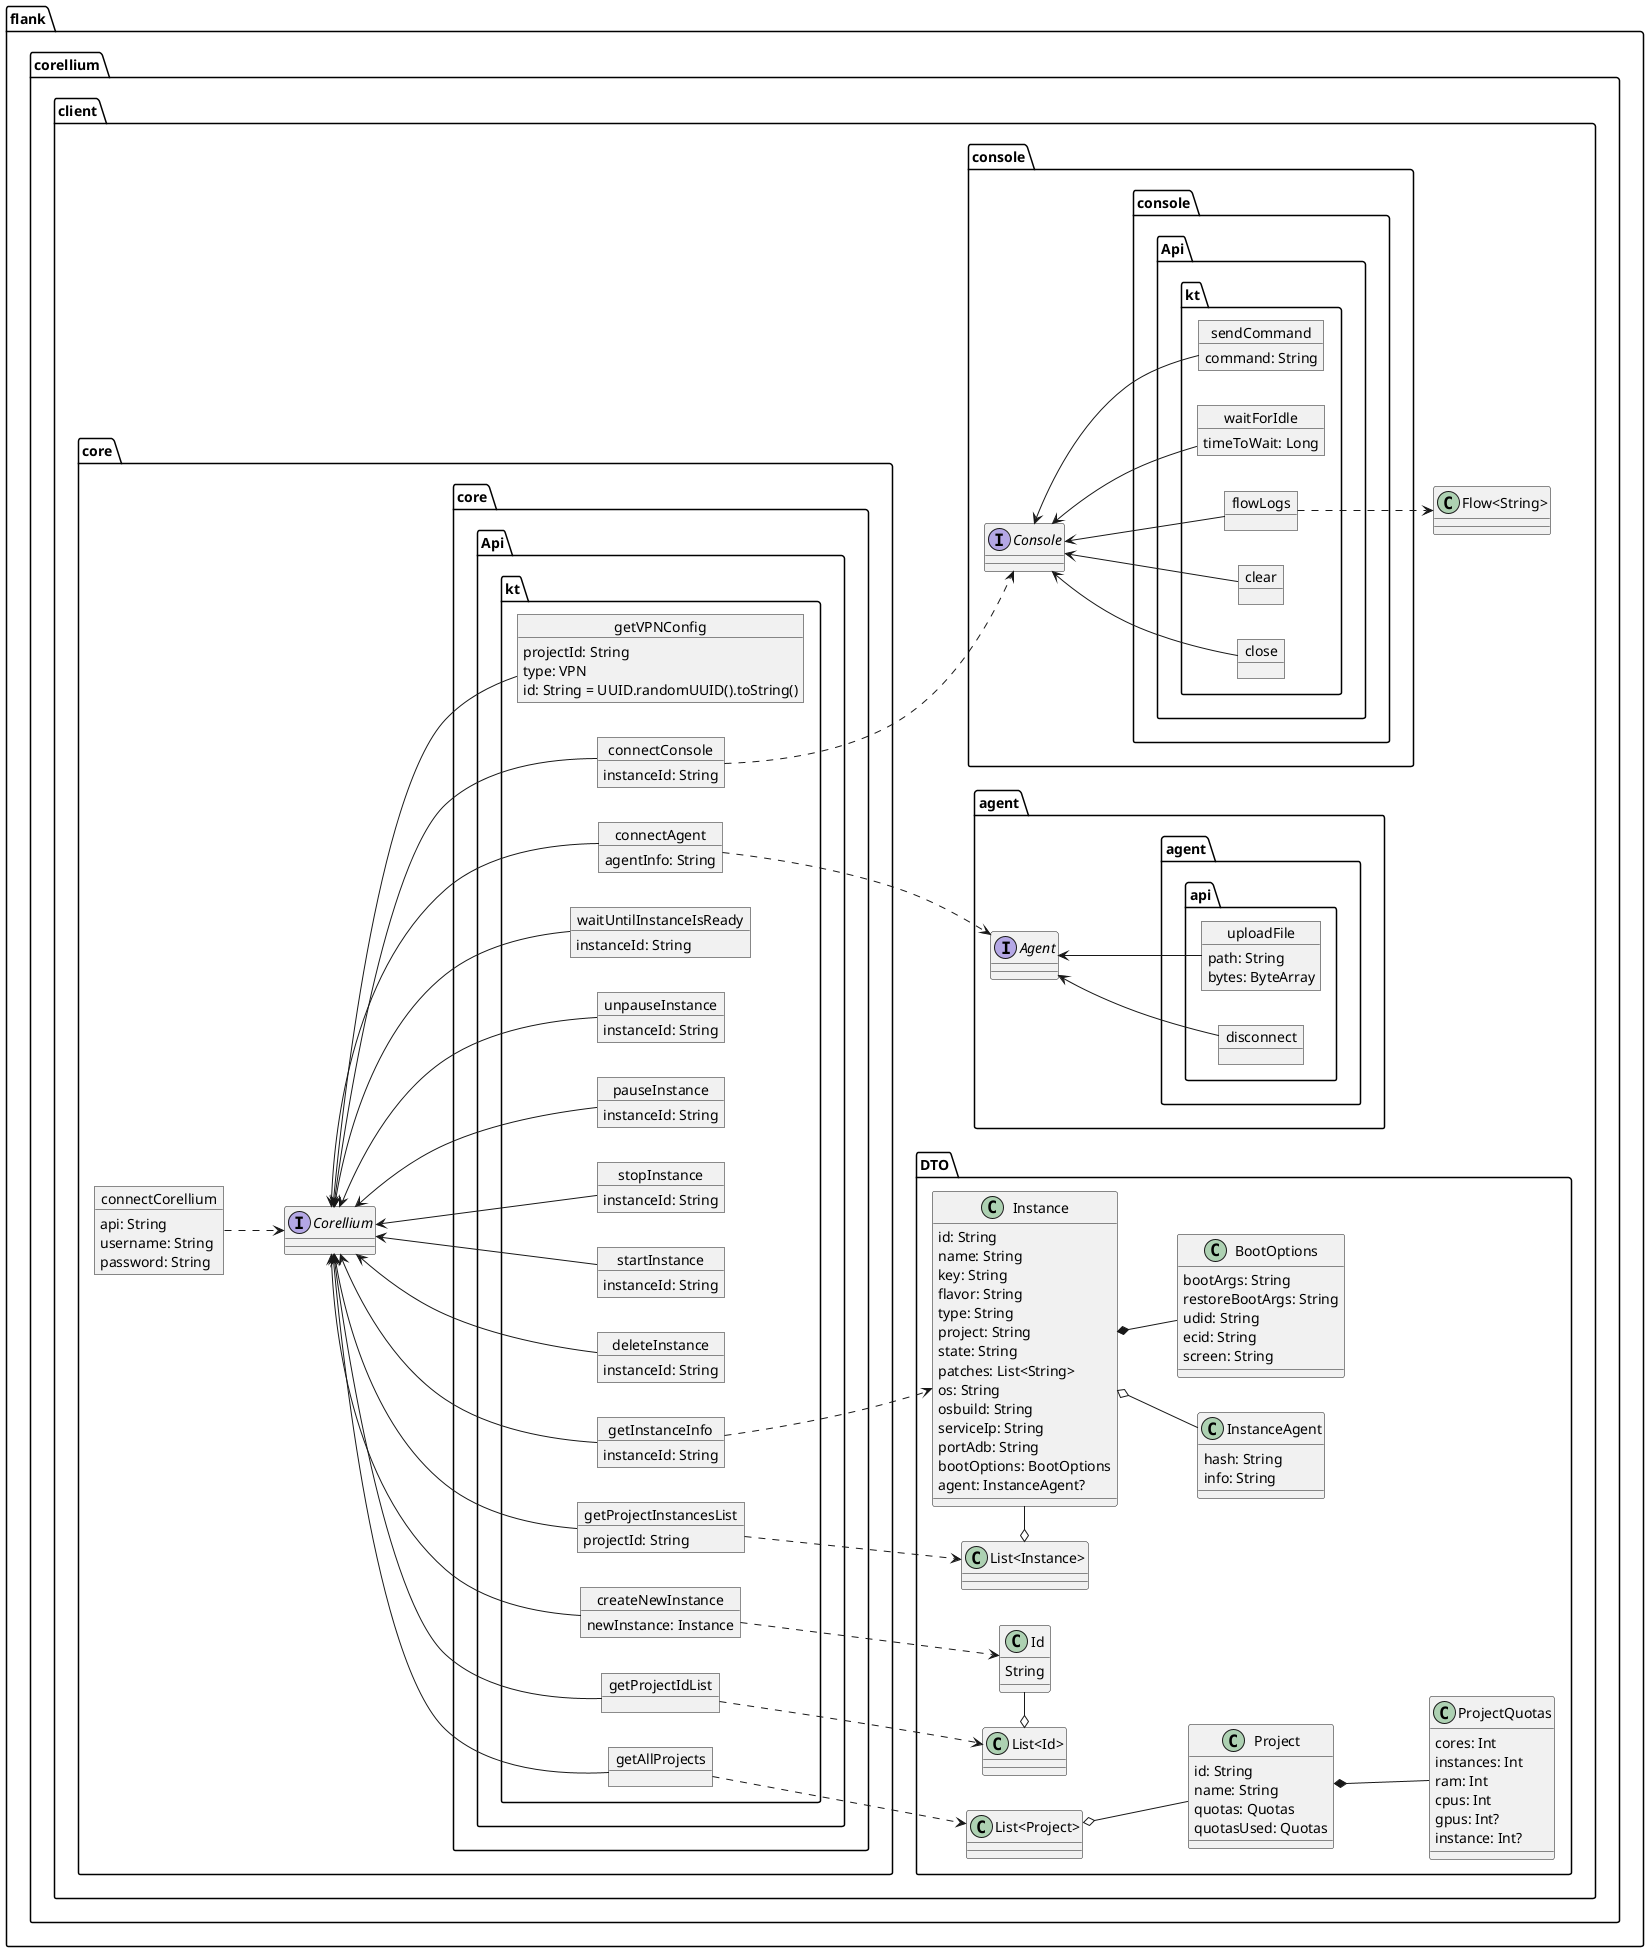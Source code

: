 
@startuml

left to right direction

package flank.corellium.client {
package core {

object connectCorellium {
api: String
username: String
password: String
}

interface Corellium

package core.Api.kt {

object getAllProjects
object getProjectIdList
object createNewInstance {
newInstance: Instance
}
object getProjectInstancesList {
projectId: String
}
object getInstanceInfo {
instanceId: String
}
object deleteInstance {
instanceId: String
}
object startInstance {
instanceId: String
}
object stopInstance {
instanceId: String
}
object pauseInstance {
instanceId: String
}
object unpauseInstance {
instanceId: String
}
object waitUntilInstanceIsReady {
instanceId: String
}
object connectAgent {
agentInfo: String
}
object connectConsole {
instanceId: String
}
object getVPNConfig {
projectId: String
type: VPN
id: String = UUID.randomUUID().toString()
}
}
}
package agent {
interface Agent
package agent.api {
object uploadFile {
path: String
bytes: ByteArray
}
object disconnect
}
}

package console {
interface Console
package console.Api.kt {
object sendCommand {
command: String
}
object waitForIdle {
timeToWait: Long
}
object flowLogs
object clear
object close
}
}

package DTO {
class "List<Project>"

class Project {
id: String
name: String
quotas: Quotas
quotasUsed: Quotas
}

class "List<Id>"

class Id {
String
}

class ProjectQuotas {
cores: Int
instances: Int
ram: Int
cpus: Int
gpus: Int?
instance: Int?
}

class BootOptions {
bootArgs: String
restoreBootArgs: String
udid: String
ecid: String
screen: String
}

class "List<Instance>"

class Instance {
id: String
name: String
key: String
flavor: String
type: String
project: String
state: String
patches: List<String>
os: String
osbuild: String
serviceIp: String
portAdb: String
bootOptions: BootOptions
agent: InstanceAgent?
}

class InstanceAgent {
hash: String
info: String
}

}

class "Flow<String>"
}

connectCorellium ..> Corellium

Corellium <--- getAllProjects
Corellium <--- getProjectInstancesList
Corellium <--- getInstanceInfo
Corellium <--- deleteInstance
Corellium <--- getProjectIdList
Corellium <--- createNewInstance
Corellium <--- startInstance
Corellium <--- stopInstance
Corellium <--- pauseInstance
Corellium <--- unpauseInstance
Corellium <--- waitUntilInstanceIsReady
Corellium <---  getVPNConfig
Corellium <---  connectAgent
Corellium <---  connectConsole


getAllProjects ..> "List<Project>"
getProjectIdList ..> "List<Id>"
getProjectInstancesList ..> "List<Instance>"
createNewInstance ..> Id
getInstanceInfo ..> Instance

"List<Project>" o-- Project
"List<Id>" o-right- Id
"List<Instance>" o-right- Instance


connectAgent ..> Agent
connectConsole ..> Console

Agent <-- uploadFile
Agent <-- disconnect

Console <-- sendCommand
Console <-- flowLogs
Console <-- waitForIdle
Console <-- clear
Console <-- close

flowLogs ..> "Flow<String>"

Instance *-- BootOptions
Instance o-- InstanceAgent
Project *-- ProjectQuotas
@enduml
